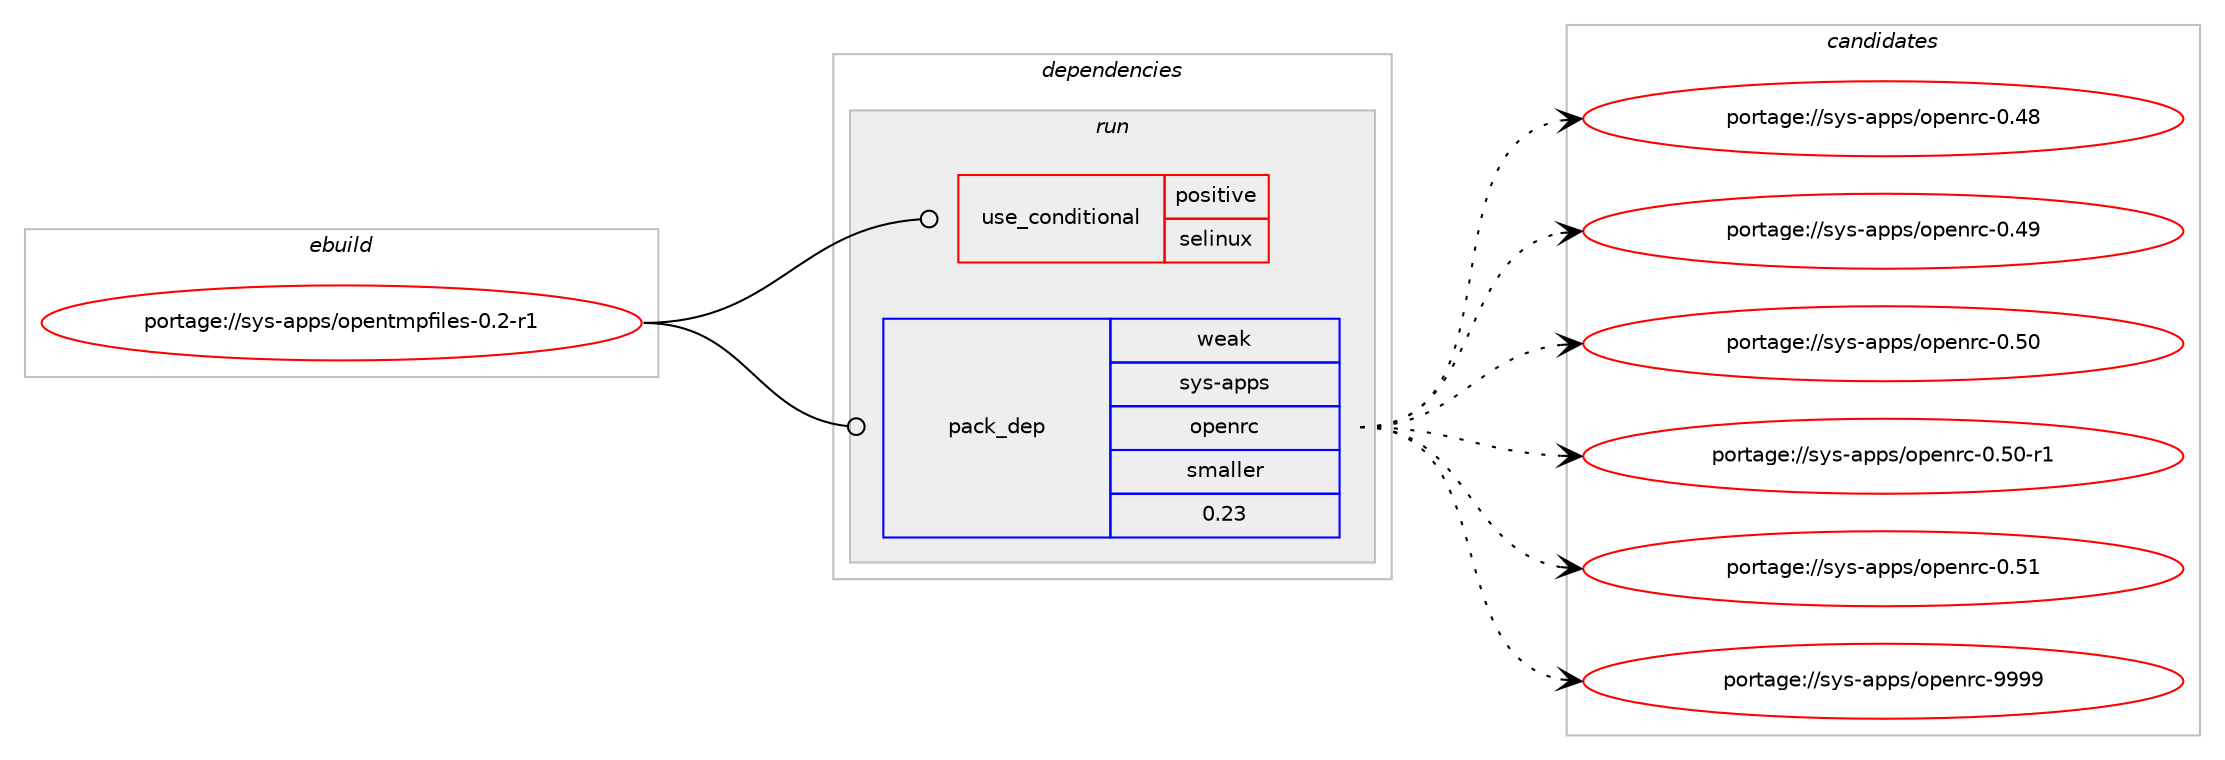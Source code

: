 digraph prolog {

# *************
# Graph options
# *************

newrank=true;
concentrate=true;
compound=true;
graph [rankdir=LR,fontname=Helvetica,fontsize=10,ranksep=1.5];#, ranksep=2.5, nodesep=0.2];
edge  [arrowhead=vee];
node  [fontname=Helvetica,fontsize=10];

# **********
# The ebuild
# **********

subgraph cluster_leftcol {
color=gray;
rank=same;
label=<<i>ebuild</i>>;
id [label="portage://sys-apps/opentmpfiles-0.2-r1", color=red, width=4, href="../sys-apps/opentmpfiles-0.2-r1.svg"];
}

# ****************
# The dependencies
# ****************

subgraph cluster_midcol {
color=gray;
label=<<i>dependencies</i>>;
subgraph cluster_compile {
fillcolor="#eeeeee";
style=filled;
label=<<i>compile</i>>;
}
subgraph cluster_compileandrun {
fillcolor="#eeeeee";
style=filled;
label=<<i>compile and run</i>>;
}
subgraph cluster_run {
fillcolor="#eeeeee";
style=filled;
label=<<i>run</i>>;
subgraph cond66 {
dependency175 [label=<<TABLE BORDER="0" CELLBORDER="1" CELLSPACING="0" CELLPADDING="4"><TR><TD ROWSPAN="3" CELLPADDING="10">use_conditional</TD></TR><TR><TD>positive</TD></TR><TR><TD>selinux</TD></TR></TABLE>>, shape=none, color=red];
# *** BEGIN UNKNOWN DEPENDENCY TYPE (TODO) ***
# dependency175 -> package_dependency(portage://sys-apps/opentmpfiles-0.2-r1,run,no,sec-policy,selinux-base-policy,none,[,,],[],[])
# *** END UNKNOWN DEPENDENCY TYPE (TODO) ***

}
id:e -> dependency175:w [weight=20,style="solid",arrowhead="odot"];
subgraph pack106 {
dependency176 [label=<<TABLE BORDER="0" CELLBORDER="1" CELLSPACING="0" CELLPADDING="4" WIDTH="220"><TR><TD ROWSPAN="6" CELLPADDING="30">pack_dep</TD></TR><TR><TD WIDTH="110">weak</TD></TR><TR><TD>sys-apps</TD></TR><TR><TD>openrc</TD></TR><TR><TD>smaller</TD></TR><TR><TD>0.23</TD></TR></TABLE>>, shape=none, color=blue];
}
id:e -> dependency176:w [weight=20,style="solid",arrowhead="odot"];
}
}

# **************
# The candidates
# **************

subgraph cluster_choices {
rank=same;
color=gray;
label=<<i>candidates</i>>;

subgraph choice106 {
color=black;
nodesep=1;
choice115121115459711211211547111112101110114994548465256 [label="portage://sys-apps/openrc-0.48", color=red, width=4,href="../sys-apps/openrc-0.48.svg"];
choice115121115459711211211547111112101110114994548465257 [label="portage://sys-apps/openrc-0.49", color=red, width=4,href="../sys-apps/openrc-0.49.svg"];
choice115121115459711211211547111112101110114994548465348 [label="portage://sys-apps/openrc-0.50", color=red, width=4,href="../sys-apps/openrc-0.50.svg"];
choice1151211154597112112115471111121011101149945484653484511449 [label="portage://sys-apps/openrc-0.50-r1", color=red, width=4,href="../sys-apps/openrc-0.50-r1.svg"];
choice115121115459711211211547111112101110114994548465349 [label="portage://sys-apps/openrc-0.51", color=red, width=4,href="../sys-apps/openrc-0.51.svg"];
choice115121115459711211211547111112101110114994557575757 [label="portage://sys-apps/openrc-9999", color=red, width=4,href="../sys-apps/openrc-9999.svg"];
dependency176:e -> choice115121115459711211211547111112101110114994548465256:w [style=dotted,weight="100"];
dependency176:e -> choice115121115459711211211547111112101110114994548465257:w [style=dotted,weight="100"];
dependency176:e -> choice115121115459711211211547111112101110114994548465348:w [style=dotted,weight="100"];
dependency176:e -> choice1151211154597112112115471111121011101149945484653484511449:w [style=dotted,weight="100"];
dependency176:e -> choice115121115459711211211547111112101110114994548465349:w [style=dotted,weight="100"];
dependency176:e -> choice115121115459711211211547111112101110114994557575757:w [style=dotted,weight="100"];
}
}

}
